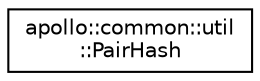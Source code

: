 digraph "Graphical Class Hierarchy"
{
  edge [fontname="Helvetica",fontsize="10",labelfontname="Helvetica",labelfontsize="10"];
  node [fontname="Helvetica",fontsize="10",shape=record];
  rankdir="LR";
  Node1 [label="apollo::common::util\l::PairHash",height=0.2,width=0.4,color="black", fillcolor="white", style="filled",URL="$structapollo_1_1common_1_1util_1_1PairHash.html"];
}
